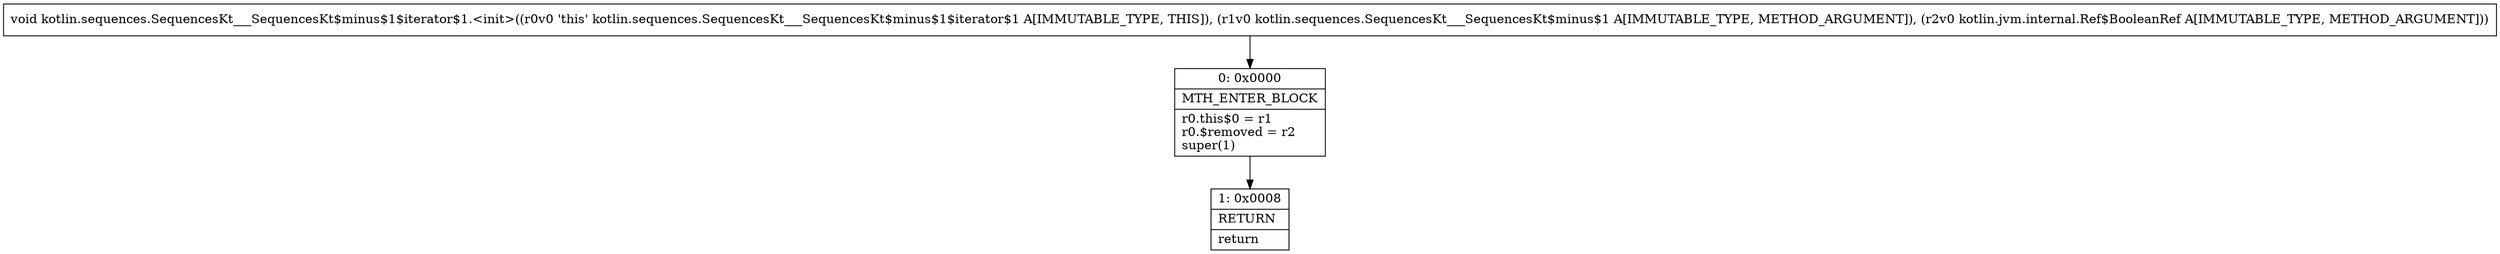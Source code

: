 digraph "CFG forkotlin.sequences.SequencesKt___SequencesKt$minus$1$iterator$1.\<init\>(Lkotlin\/sequences\/SequencesKt___SequencesKt$minus$1;Lkotlin\/jvm\/internal\/Ref$BooleanRef;)V" {
Node_0 [shape=record,label="{0\:\ 0x0000|MTH_ENTER_BLOCK\l|r0.this$0 = r1\lr0.$removed = r2\lsuper(1)\l}"];
Node_1 [shape=record,label="{1\:\ 0x0008|RETURN\l|return\l}"];
MethodNode[shape=record,label="{void kotlin.sequences.SequencesKt___SequencesKt$minus$1$iterator$1.\<init\>((r0v0 'this' kotlin.sequences.SequencesKt___SequencesKt$minus$1$iterator$1 A[IMMUTABLE_TYPE, THIS]), (r1v0 kotlin.sequences.SequencesKt___SequencesKt$minus$1 A[IMMUTABLE_TYPE, METHOD_ARGUMENT]), (r2v0 kotlin.jvm.internal.Ref$BooleanRef A[IMMUTABLE_TYPE, METHOD_ARGUMENT])) }"];
MethodNode -> Node_0;
Node_0 -> Node_1;
}

